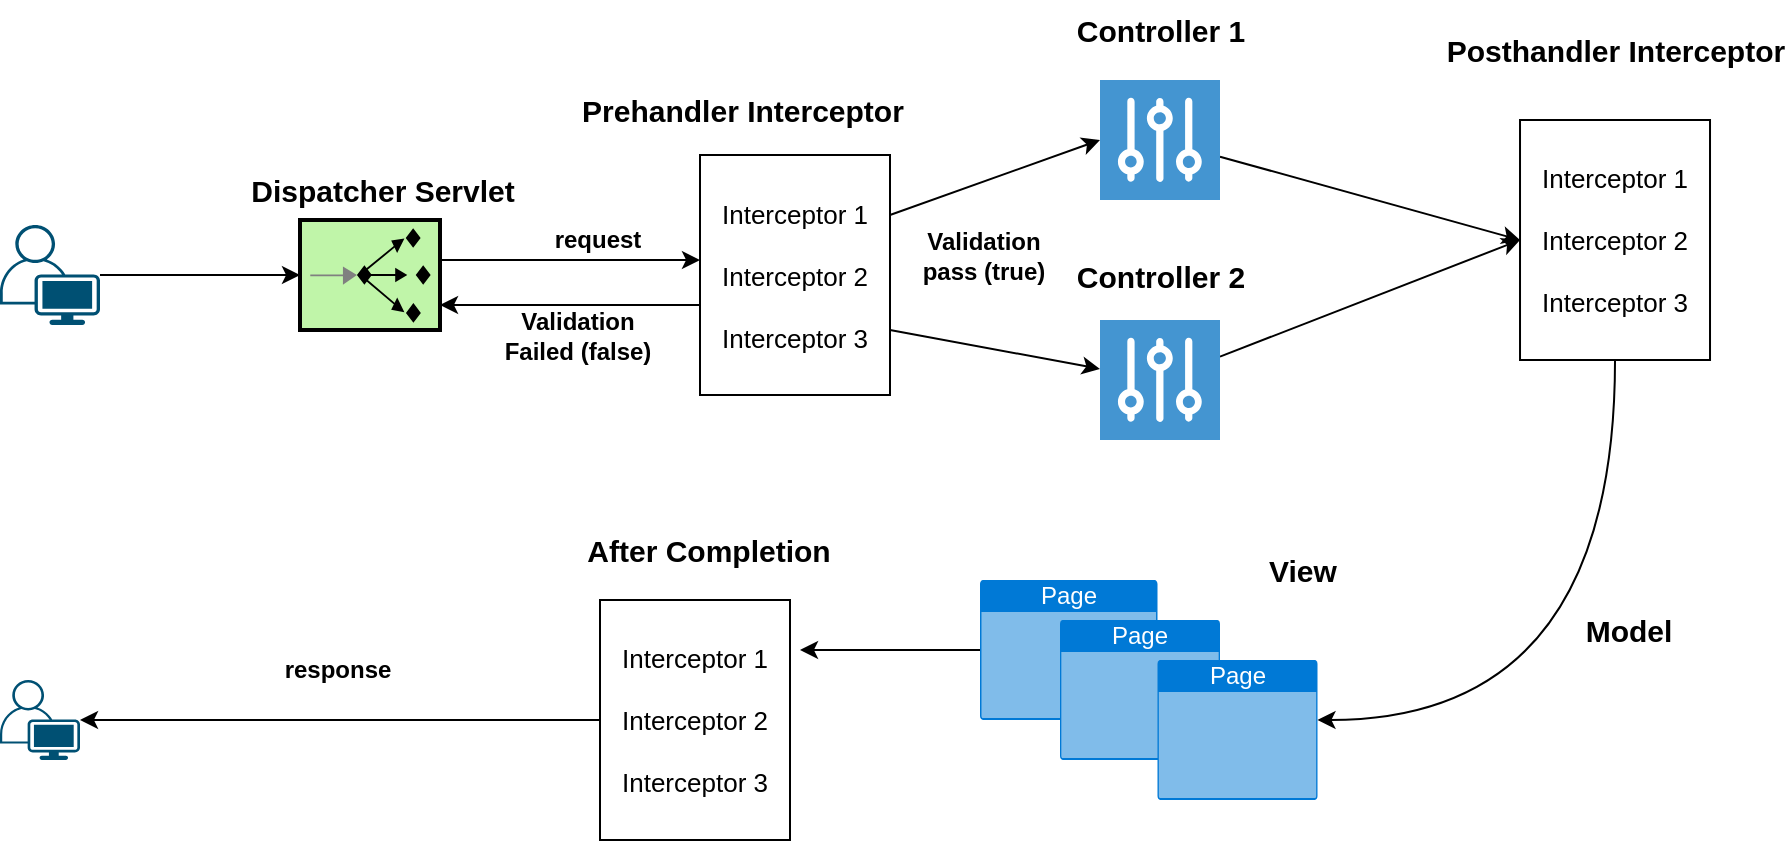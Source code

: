 <mxfile version="24.7.5">
  <diagram name="Page-1" id="M_L8XkFe3Kb10k1MvjYV">
    <mxGraphModel dx="1050" dy="522" grid="1" gridSize="10" guides="1" tooltips="1" connect="1" arrows="1" fold="1" page="1" pageScale="1" pageWidth="850" pageHeight="1100" math="0" shadow="0">
      <root>
        <mxCell id="0" />
        <mxCell id="1" parent="0" />
        <mxCell id="griC_k0dpacwMw_8OlpP-13" value="" style="rounded=0;orthogonalLoop=1;jettySize=auto;html=1;entryX=0.25;entryY=0;entryDx=0;entryDy=0;exitX=0.25;exitY=0;exitDx=0;exitDy=0;" edge="1" parent="1" source="griC_k0dpacwMw_8OlpP-5">
          <mxGeometry relative="1" as="geometry">
            <mxPoint x="570" y="210" as="targetPoint" />
          </mxGeometry>
        </mxCell>
        <mxCell id="griC_k0dpacwMw_8OlpP-20" style="rounded=0;orthogonalLoop=1;jettySize=auto;html=1;" edge="1" parent="1" source="griC_k0dpacwMw_8OlpP-1">
          <mxGeometry relative="1" as="geometry">
            <mxPoint x="780" y="260" as="targetPoint" />
          </mxGeometry>
        </mxCell>
        <mxCell id="griC_k0dpacwMw_8OlpP-1" value="" style="pointerEvents=1;shadow=0;dashed=0;html=1;strokeColor=none;fillColor=#4495D1;labelPosition=center;verticalLabelPosition=bottom;verticalAlign=top;align=center;outlineConnect=0;shape=mxgraph.veeam.controller;" vertex="1" parent="1">
          <mxGeometry x="570" y="180" width="60" height="60" as="geometry" />
        </mxCell>
        <mxCell id="griC_k0dpacwMw_8OlpP-12" style="edgeStyle=orthogonalEdgeStyle;rounded=0;orthogonalLoop=1;jettySize=auto;html=1;entryX=0.5;entryY=1;entryDx=0;entryDy=0;" edge="1" parent="1">
          <mxGeometry relative="1" as="geometry">
            <mxPoint x="240" y="270" as="sourcePoint" />
            <mxPoint x="370" y="270" as="targetPoint" />
          </mxGeometry>
        </mxCell>
        <mxCell id="griC_k0dpacwMw_8OlpP-2" value="" style="fillColor=#c0f5a9;dashed=0;outlineConnect=0;strokeWidth=2;html=1;align=center;fontSize=8;verticalLabelPosition=bottom;verticalAlign=top;shape=mxgraph.eip.message_dispatcher;" vertex="1" parent="1">
          <mxGeometry x="170" y="250" width="70" height="55" as="geometry" />
        </mxCell>
        <mxCell id="griC_k0dpacwMw_8OlpP-21" style="rounded=0;orthogonalLoop=1;jettySize=auto;html=1;" edge="1" parent="1" source="griC_k0dpacwMw_8OlpP-3">
          <mxGeometry relative="1" as="geometry">
            <mxPoint x="780" y="260" as="targetPoint" />
          </mxGeometry>
        </mxCell>
        <mxCell id="griC_k0dpacwMw_8OlpP-3" value="" style="pointerEvents=1;shadow=0;dashed=0;html=1;strokeColor=none;fillColor=#4495D1;labelPosition=center;verticalLabelPosition=bottom;verticalAlign=top;align=center;outlineConnect=0;shape=mxgraph.veeam.controller;" vertex="1" parent="1">
          <mxGeometry x="570" y="300" width="60" height="60" as="geometry" />
        </mxCell>
        <mxCell id="griC_k0dpacwMw_8OlpP-5" value="Interceptor 1&lt;div style=&quot;font-size: 13px;&quot;&gt;&lt;br style=&quot;font-size: 13px;&quot;&gt;&lt;/div&gt;&lt;div style=&quot;font-size: 13px;&quot;&gt;Interceptor 2&lt;/div&gt;&lt;div style=&quot;font-size: 13px;&quot;&gt;&lt;br style=&quot;font-size: 13px;&quot;&gt;&lt;/div&gt;&lt;div style=&quot;font-size: 13px;&quot;&gt;Interceptor 3&lt;/div&gt;" style="rounded=0;whiteSpace=wrap;html=1;direction=south;fontSize=13;" vertex="1" parent="1">
          <mxGeometry x="370" y="217.5" width="95" height="120" as="geometry" />
        </mxCell>
        <mxCell id="griC_k0dpacwMw_8OlpP-6" value="Prehandler Interceptor" style="text;html=1;align=center;verticalAlign=middle;whiteSpace=wrap;rounded=0;fontStyle=1;fontSize=15;" vertex="1" parent="1">
          <mxGeometry x="310" y="180" width="162.5" height="30" as="geometry" />
        </mxCell>
        <mxCell id="griC_k0dpacwMw_8OlpP-7" value="Controller 1" style="text;html=1;align=center;verticalAlign=middle;whiteSpace=wrap;rounded=0;fontStyle=1;fontSize=15;" vertex="1" parent="1">
          <mxGeometry x="518.75" y="140" width="162.5" height="30" as="geometry" />
        </mxCell>
        <mxCell id="griC_k0dpacwMw_8OlpP-8" value="Controller 2" style="text;html=1;align=center;verticalAlign=middle;whiteSpace=wrap;rounded=0;fontStyle=1;fontSize=15;" vertex="1" parent="1">
          <mxGeometry x="518.75" y="262.5" width="162.5" height="30" as="geometry" />
        </mxCell>
        <mxCell id="griC_k0dpacwMw_8OlpP-9" value="" style="points=[[0.35,0,0],[0.98,0.51,0],[1,0.71,0],[0.67,1,0],[0,0.795,0],[0,0.65,0]];verticalLabelPosition=bottom;sketch=0;html=1;verticalAlign=top;aspect=fixed;align=center;pointerEvents=1;shape=mxgraph.cisco19.user;fillColor=#005073;strokeColor=none;" vertex="1" parent="1">
          <mxGeometry x="20" y="252.5" width="50" height="50" as="geometry" />
        </mxCell>
        <mxCell id="griC_k0dpacwMw_8OlpP-10" value="Dispatcher Servlet" style="text;html=1;align=center;verticalAlign=middle;whiteSpace=wrap;rounded=0;fontStyle=1;fontSize=15;" vertex="1" parent="1">
          <mxGeometry x="130" y="220" width="162.5" height="30" as="geometry" />
        </mxCell>
        <mxCell id="griC_k0dpacwMw_8OlpP-11" style="edgeStyle=orthogonalEdgeStyle;rounded=0;orthogonalLoop=1;jettySize=auto;html=1;entryX=0;entryY=0.5;entryDx=0;entryDy=0;entryPerimeter=0;" edge="1" parent="1" source="griC_k0dpacwMw_8OlpP-9" target="griC_k0dpacwMw_8OlpP-2">
          <mxGeometry relative="1" as="geometry" />
        </mxCell>
        <mxCell id="griC_k0dpacwMw_8OlpP-14" value="" style="rounded=0;orthogonalLoop=1;jettySize=auto;html=1;exitX=0.25;exitY=0;exitDx=0;exitDy=0;" edge="1" parent="1" target="griC_k0dpacwMw_8OlpP-3">
          <mxGeometry relative="1" as="geometry">
            <mxPoint x="465" y="305" as="sourcePoint" />
            <mxPoint x="570" y="267" as="targetPoint" />
          </mxGeometry>
        </mxCell>
        <mxCell id="griC_k0dpacwMw_8OlpP-27" style="edgeStyle=orthogonalEdgeStyle;rounded=0;orthogonalLoop=1;jettySize=auto;html=1;" edge="1" parent="1" source="griC_k0dpacwMw_8OlpP-15">
          <mxGeometry relative="1" as="geometry">
            <mxPoint x="420" y="465" as="targetPoint" />
          </mxGeometry>
        </mxCell>
        <mxCell id="griC_k0dpacwMw_8OlpP-15" value="Page" style="html=1;whiteSpace=wrap;strokeColor=none;fillColor=#0079D6;labelPosition=center;verticalLabelPosition=middle;verticalAlign=top;align=center;fontSize=12;outlineConnect=0;spacingTop=-6;fontColor=#FFFFFF;sketch=0;shape=mxgraph.sitemap.page;" vertex="1" parent="1">
          <mxGeometry x="510" y="430" width="88.75" height="70" as="geometry" />
        </mxCell>
        <mxCell id="griC_k0dpacwMw_8OlpP-16" value="Page" style="html=1;whiteSpace=wrap;strokeColor=none;fillColor=#0079D6;labelPosition=center;verticalLabelPosition=middle;verticalAlign=top;align=center;fontSize=12;outlineConnect=0;spacingTop=-6;fontColor=#FFFFFF;sketch=0;shape=mxgraph.sitemap.page;" vertex="1" parent="1">
          <mxGeometry x="550" y="450" width="80" height="70" as="geometry" />
        </mxCell>
        <mxCell id="griC_k0dpacwMw_8OlpP-17" value="Page" style="html=1;whiteSpace=wrap;strokeColor=none;fillColor=#0079D6;labelPosition=center;verticalLabelPosition=middle;verticalAlign=top;align=center;fontSize=12;outlineConnect=0;spacingTop=-6;fontColor=#FFFFFF;sketch=0;shape=mxgraph.sitemap.page;" vertex="1" parent="1">
          <mxGeometry x="598.75" y="470" width="80" height="70" as="geometry" />
        </mxCell>
        <mxCell id="griC_k0dpacwMw_8OlpP-22" style="edgeStyle=orthogonalEdgeStyle;rounded=0;orthogonalLoop=1;jettySize=auto;html=1;curved=1;exitX=1;exitY=0.5;exitDx=0;exitDy=0;" edge="1" parent="1" source="griC_k0dpacwMw_8OlpP-18" target="griC_k0dpacwMw_8OlpP-17">
          <mxGeometry relative="1" as="geometry">
            <mxPoint x="690" y="500" as="targetPoint" />
            <Array as="points">
              <mxPoint x="828" y="500" />
            </Array>
          </mxGeometry>
        </mxCell>
        <mxCell id="griC_k0dpacwMw_8OlpP-18" value="Interceptor 1&lt;div style=&quot;font-size: 13px;&quot;&gt;&lt;br style=&quot;font-size: 13px;&quot;&gt;&lt;/div&gt;&lt;div style=&quot;font-size: 13px;&quot;&gt;Interceptor 2&lt;/div&gt;&lt;div style=&quot;font-size: 13px;&quot;&gt;&lt;br style=&quot;font-size: 13px;&quot;&gt;&lt;/div&gt;&lt;div style=&quot;font-size: 13px;&quot;&gt;Interceptor 3&lt;/div&gt;" style="rounded=0;whiteSpace=wrap;html=1;direction=south;fontSize=13;" vertex="1" parent="1">
          <mxGeometry x="780.01" y="200" width="95" height="120" as="geometry" />
        </mxCell>
        <mxCell id="griC_k0dpacwMw_8OlpP-19" value="Posthandler Interceptor" style="text;html=1;align=center;verticalAlign=middle;whiteSpace=wrap;rounded=0;fontStyle=1;fontSize=15;" vertex="1" parent="1">
          <mxGeometry x="740.63" y="150" width="173.75" height="30" as="geometry" />
        </mxCell>
        <mxCell id="griC_k0dpacwMw_8OlpP-23" value="Interceptor 1&lt;div style=&quot;font-size: 13px;&quot;&gt;&lt;br style=&quot;font-size: 13px;&quot;&gt;&lt;/div&gt;&lt;div style=&quot;font-size: 13px;&quot;&gt;Interceptor 2&lt;/div&gt;&lt;div style=&quot;font-size: 13px;&quot;&gt;&lt;br style=&quot;font-size: 13px;&quot;&gt;&lt;/div&gt;&lt;div style=&quot;font-size: 13px;&quot;&gt;Interceptor 3&lt;/div&gt;" style="rounded=0;whiteSpace=wrap;html=1;direction=south;fontSize=13;" vertex="1" parent="1">
          <mxGeometry x="320" y="440" width="95" height="120" as="geometry" />
        </mxCell>
        <mxCell id="griC_k0dpacwMw_8OlpP-24" value="After Completion" style="text;html=1;align=center;verticalAlign=middle;whiteSpace=wrap;rounded=0;fontStyle=1;fontSize=15;" vertex="1" parent="1">
          <mxGeometry x="292.5" y="400" width="162.5" height="30" as="geometry" />
        </mxCell>
        <mxCell id="griC_k0dpacwMw_8OlpP-25" value="" style="points=[[0.35,0,0],[0.98,0.51,0],[1,0.71,0],[0.67,1,0],[0,0.795,0],[0,0.65,0]];verticalLabelPosition=bottom;sketch=0;html=1;verticalAlign=top;aspect=fixed;align=center;pointerEvents=1;shape=mxgraph.cisco19.user;fillColor=#005073;strokeColor=none;" vertex="1" parent="1">
          <mxGeometry x="20" y="480" width="40" height="40" as="geometry" />
        </mxCell>
        <mxCell id="griC_k0dpacwMw_8OlpP-26" style="edgeStyle=orthogonalEdgeStyle;rounded=0;orthogonalLoop=1;jettySize=auto;html=1;exitX=0.5;exitY=1;exitDx=0;exitDy=0;" edge="1" parent="1" source="griC_k0dpacwMw_8OlpP-23" target="griC_k0dpacwMw_8OlpP-25">
          <mxGeometry relative="1" as="geometry">
            <mxPoint x="180" y="288" as="sourcePoint" />
          </mxGeometry>
        </mxCell>
        <mxCell id="griC_k0dpacwMw_8OlpP-28" value="View" style="text;html=1;align=center;verticalAlign=middle;whiteSpace=wrap;rounded=0;fontStyle=1;fontSize=15;" vertex="1" parent="1">
          <mxGeometry x="590" y="410" width="162.5" height="30" as="geometry" />
        </mxCell>
        <mxCell id="griC_k0dpacwMw_8OlpP-29" value="Model" style="text;html=1;align=center;verticalAlign=middle;whiteSpace=wrap;rounded=0;fontStyle=1;fontSize=15;" vertex="1" parent="1">
          <mxGeometry x="752.5" y="440" width="162.5" height="30" as="geometry" />
        </mxCell>
        <mxCell id="griC_k0dpacwMw_8OlpP-31" style="edgeStyle=orthogonalEdgeStyle;rounded=0;orthogonalLoop=1;jettySize=auto;html=1;entryX=0.5;entryY=1;entryDx=0;entryDy=0;" edge="1" parent="1">
          <mxGeometry relative="1" as="geometry">
            <mxPoint x="370" y="292.5" as="sourcePoint" />
            <mxPoint x="240" y="292.5" as="targetPoint" />
          </mxGeometry>
        </mxCell>
        <mxCell id="griC_k0dpacwMw_8OlpP-33" value="&lt;b&gt;Validation pass (true)&lt;/b&gt;" style="text;html=1;align=center;verticalAlign=middle;whiteSpace=wrap;rounded=0;" vertex="1" parent="1">
          <mxGeometry x="472.5" y="252.5" width="77.5" height="30" as="geometry" />
        </mxCell>
        <mxCell id="griC_k0dpacwMw_8OlpP-34" value="Validation Failed (false)" style="text;html=1;align=center;verticalAlign=middle;whiteSpace=wrap;rounded=0;fontStyle=1" vertex="1" parent="1">
          <mxGeometry x="270" y="292.5" width="77.5" height="30" as="geometry" />
        </mxCell>
        <mxCell id="griC_k0dpacwMw_8OlpP-36" value="request" style="text;html=1;align=center;verticalAlign=middle;whiteSpace=wrap;rounded=0;fontStyle=1" vertex="1" parent="1">
          <mxGeometry x="280" y="245" width="77.5" height="30" as="geometry" />
        </mxCell>
        <mxCell id="griC_k0dpacwMw_8OlpP-37" value="response" style="text;html=1;align=center;verticalAlign=middle;whiteSpace=wrap;rounded=0;fontStyle=1" vertex="1" parent="1">
          <mxGeometry x="150" y="460" width="77.5" height="30" as="geometry" />
        </mxCell>
      </root>
    </mxGraphModel>
  </diagram>
</mxfile>
